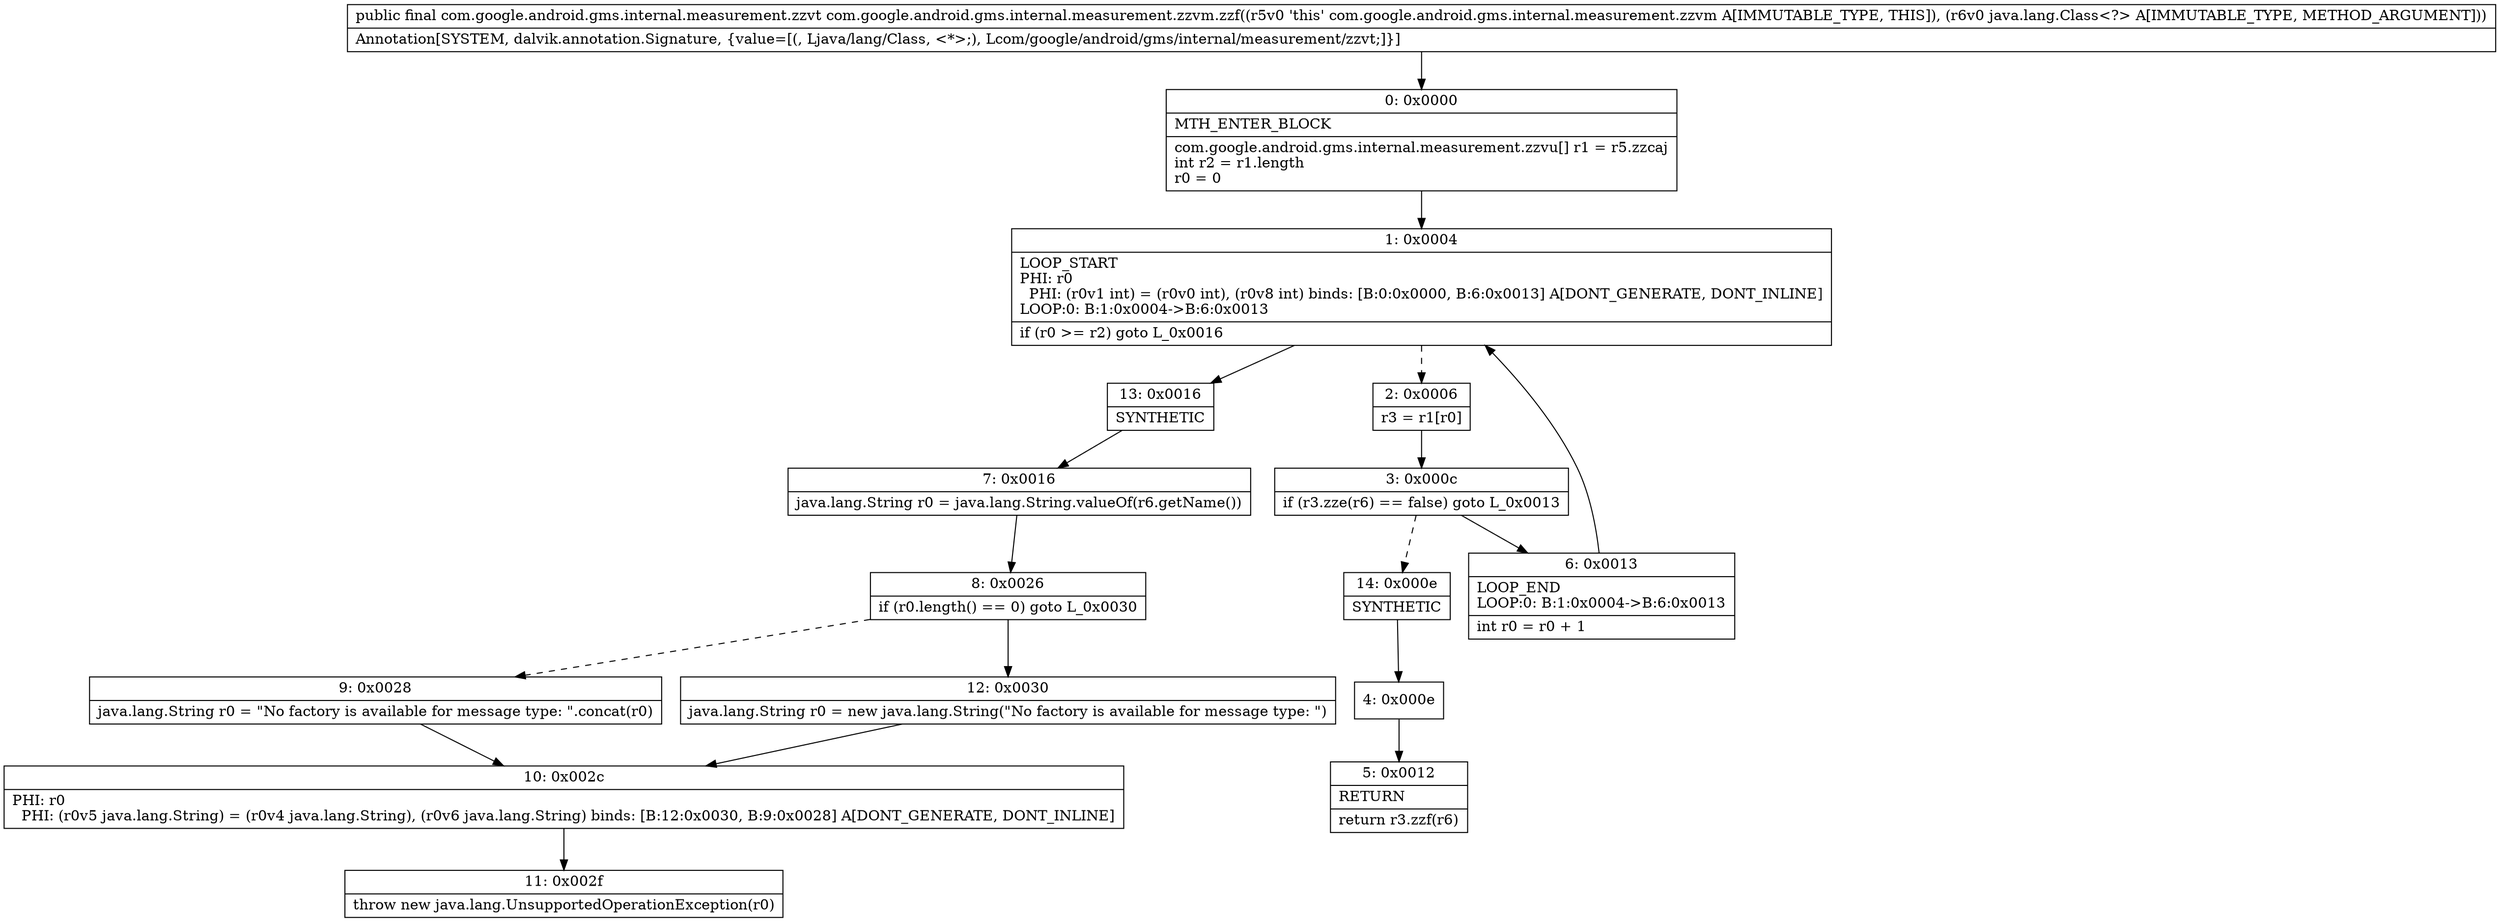 digraph "CFG forcom.google.android.gms.internal.measurement.zzvm.zzf(Ljava\/lang\/Class;)Lcom\/google\/android\/gms\/internal\/measurement\/zzvt;" {
Node_0 [shape=record,label="{0\:\ 0x0000|MTH_ENTER_BLOCK\l|com.google.android.gms.internal.measurement.zzvu[] r1 = r5.zzcaj\lint r2 = r1.length\lr0 = 0\l}"];
Node_1 [shape=record,label="{1\:\ 0x0004|LOOP_START\lPHI: r0 \l  PHI: (r0v1 int) = (r0v0 int), (r0v8 int) binds: [B:0:0x0000, B:6:0x0013] A[DONT_GENERATE, DONT_INLINE]\lLOOP:0: B:1:0x0004\-\>B:6:0x0013\l|if (r0 \>= r2) goto L_0x0016\l}"];
Node_2 [shape=record,label="{2\:\ 0x0006|r3 = r1[r0]\l}"];
Node_3 [shape=record,label="{3\:\ 0x000c|if (r3.zze(r6) == false) goto L_0x0013\l}"];
Node_4 [shape=record,label="{4\:\ 0x000e}"];
Node_5 [shape=record,label="{5\:\ 0x0012|RETURN\l|return r3.zzf(r6)\l}"];
Node_6 [shape=record,label="{6\:\ 0x0013|LOOP_END\lLOOP:0: B:1:0x0004\-\>B:6:0x0013\l|int r0 = r0 + 1\l}"];
Node_7 [shape=record,label="{7\:\ 0x0016|java.lang.String r0 = java.lang.String.valueOf(r6.getName())\l}"];
Node_8 [shape=record,label="{8\:\ 0x0026|if (r0.length() == 0) goto L_0x0030\l}"];
Node_9 [shape=record,label="{9\:\ 0x0028|java.lang.String r0 = \"No factory is available for message type: \".concat(r0)\l}"];
Node_10 [shape=record,label="{10\:\ 0x002c|PHI: r0 \l  PHI: (r0v5 java.lang.String) = (r0v4 java.lang.String), (r0v6 java.lang.String) binds: [B:12:0x0030, B:9:0x0028] A[DONT_GENERATE, DONT_INLINE]\l}"];
Node_11 [shape=record,label="{11\:\ 0x002f|throw new java.lang.UnsupportedOperationException(r0)\l}"];
Node_12 [shape=record,label="{12\:\ 0x0030|java.lang.String r0 = new java.lang.String(\"No factory is available for message type: \")\l}"];
Node_13 [shape=record,label="{13\:\ 0x0016|SYNTHETIC\l}"];
Node_14 [shape=record,label="{14\:\ 0x000e|SYNTHETIC\l}"];
MethodNode[shape=record,label="{public final com.google.android.gms.internal.measurement.zzvt com.google.android.gms.internal.measurement.zzvm.zzf((r5v0 'this' com.google.android.gms.internal.measurement.zzvm A[IMMUTABLE_TYPE, THIS]), (r6v0 java.lang.Class\<?\> A[IMMUTABLE_TYPE, METHOD_ARGUMENT]))  | Annotation[SYSTEM, dalvik.annotation.Signature, \{value=[(, Ljava\/lang\/Class, \<*\>;), Lcom\/google\/android\/gms\/internal\/measurement\/zzvt;]\}]\l}"];
MethodNode -> Node_0;
Node_0 -> Node_1;
Node_1 -> Node_2[style=dashed];
Node_1 -> Node_13;
Node_2 -> Node_3;
Node_3 -> Node_6;
Node_3 -> Node_14[style=dashed];
Node_4 -> Node_5;
Node_6 -> Node_1;
Node_7 -> Node_8;
Node_8 -> Node_9[style=dashed];
Node_8 -> Node_12;
Node_9 -> Node_10;
Node_10 -> Node_11;
Node_12 -> Node_10;
Node_13 -> Node_7;
Node_14 -> Node_4;
}

